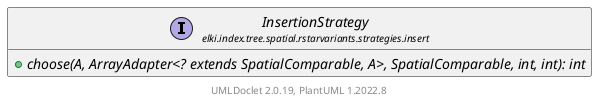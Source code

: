 @startuml
    remove .*\.(Instance|Par|Parameterizer|Factory)$
    set namespaceSeparator none
    hide empty fields
    hide empty methods

    interface "<size:14>InsertionStrategy\n<size:10>elki.index.tree.spatial.rstarvariants.strategies.insert" as elki.index.tree.spatial.rstarvariants.strategies.insert.InsertionStrategy [[InsertionStrategy.html]] {
        {abstract} +choose(A, ArrayAdapter<? extends SpatialComparable, A>, SpatialComparable, int, int): int
    }

    center footer UMLDoclet 2.0.19, PlantUML 1.2022.8
@enduml
